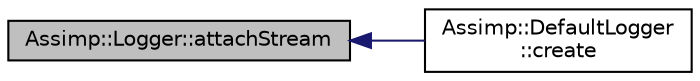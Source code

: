 digraph "Assimp::Logger::attachStream"
{
  edge [fontname="Helvetica",fontsize="10",labelfontname="Helvetica",labelfontsize="10"];
  node [fontname="Helvetica",fontsize="10",shape=record];
  rankdir="LR";
  Node1 [label="Assimp::Logger::attachStream",height=0.2,width=0.4,color="black", fillcolor="grey75", style="filled", fontcolor="black"];
  Node1 -> Node2 [dir="back",color="midnightblue",fontsize="10",style="solid",fontname="Helvetica"];
  Node2 [label="Assimp::DefaultLogger\l::create",height=0.2,width=0.4,color="black", fillcolor="white", style="filled",URL="$class_assimp_1_1_default_logger.html#a782e2e1b654703b5aaf4df764a35ef5f",tooltip="Creates a logging instance. "];
}
